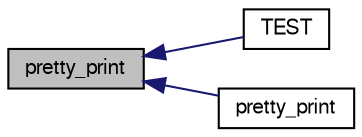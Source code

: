 digraph "pretty_print"
{
  edge [fontname="FreeSans",fontsize="10",labelfontname="FreeSans",labelfontsize="10"];
  node [fontname="FreeSans",fontsize="10",shape=record];
  rankdir="LR";
  Node1 [label="pretty_print",height=0.2,width=0.4,color="black", fillcolor="grey75", style="filled", fontcolor="black"];
  Node1 -> Node2 [dir="back",color="midnightblue",fontsize="10",style="solid",fontname="FreeSans"];
  Node2 [label="TEST",height=0.2,width=0.4,color="black", fillcolor="white", style="filled",URL="$dc/dd7/test__casadi_8cpp.html#a0401350aa7274070a3b1a8f9fdac345a"];
  Node1 -> Node3 [dir="back",color="midnightblue",fontsize="10",style="solid",fontname="FreeSans"];
  Node3 [label="pretty_print",height=0.2,width=0.4,color="black", fillcolor="white", style="filled",URL="$d3/d68/_utilities__print_8h.html#a400cd6dcfd22772f0bd816baa42171eb"];
}
